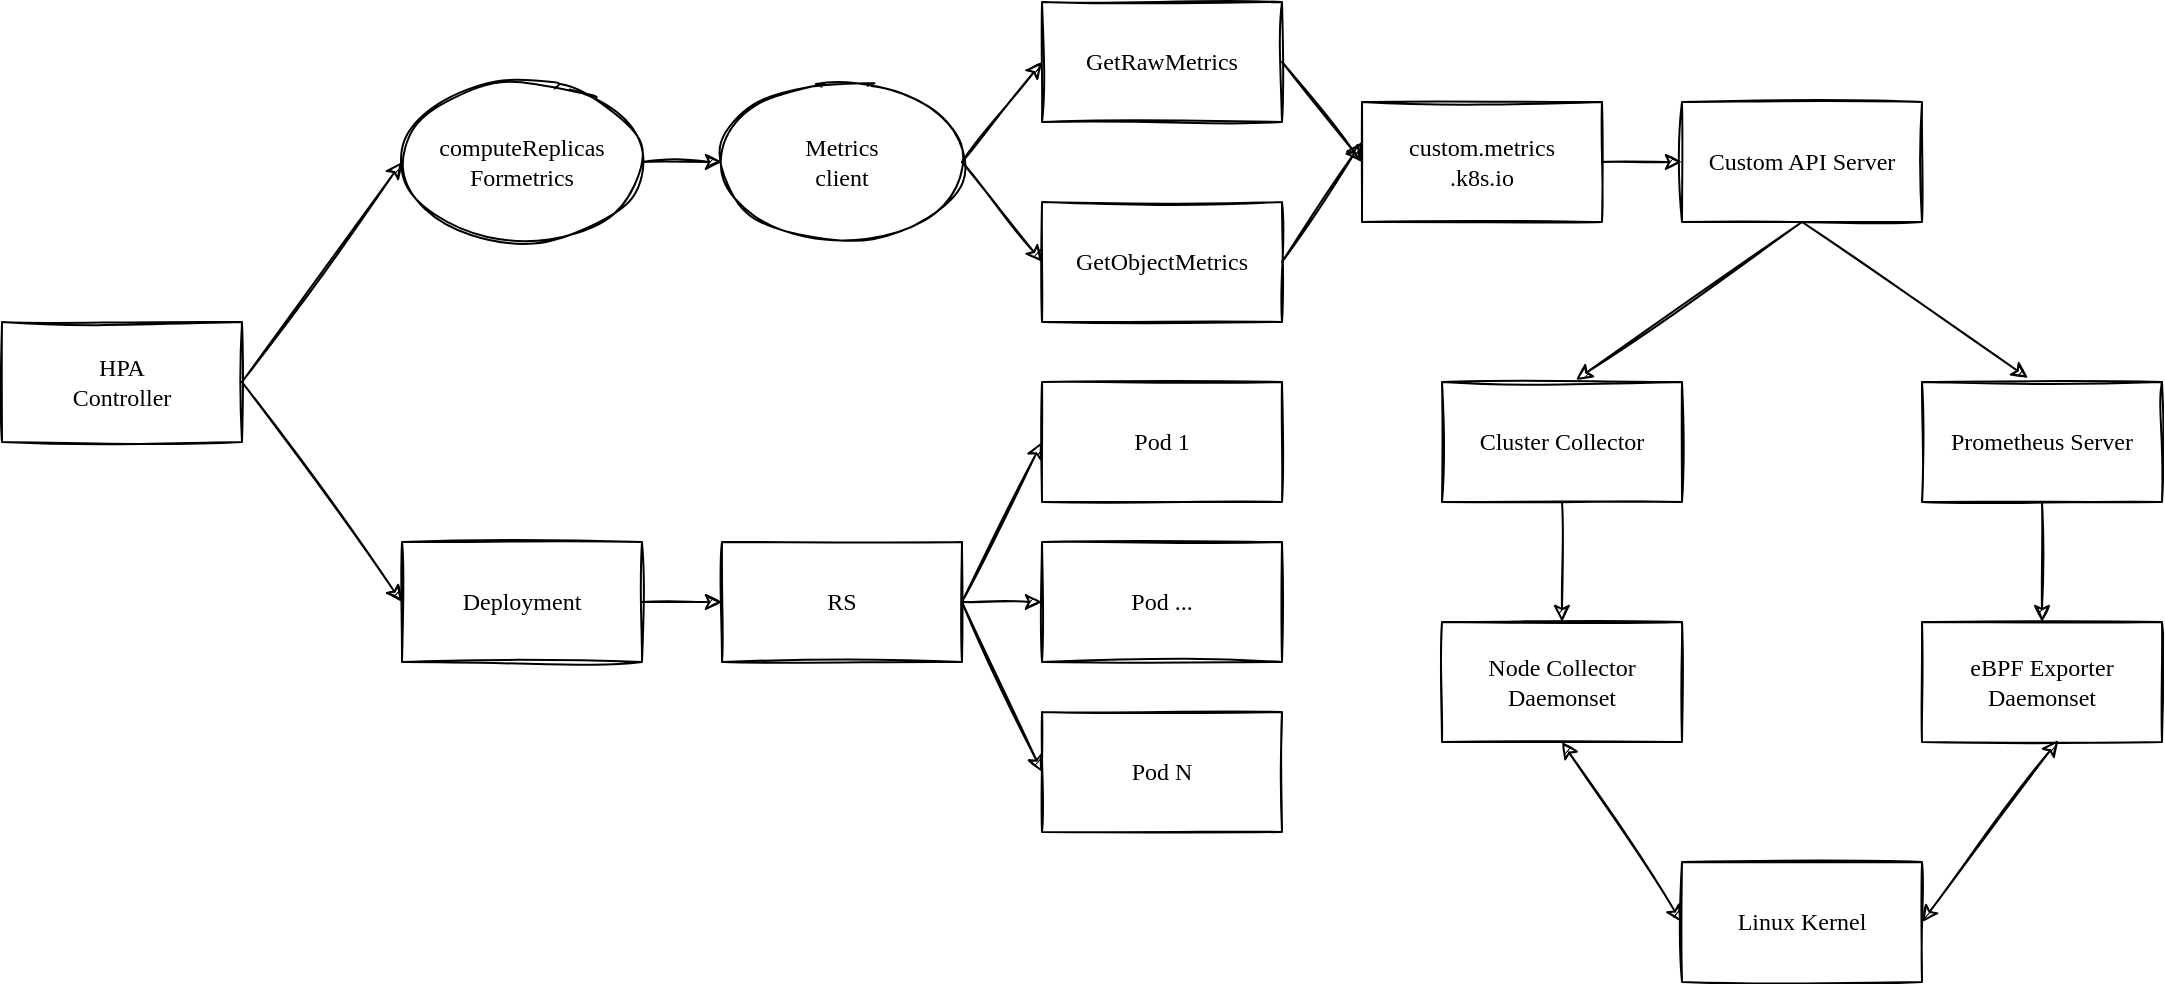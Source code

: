 <mxfile version="18.2.0" type="github"><diagram id="QXGcT9UggSGekBvjjp9c" name="Page-1"><mxGraphModel dx="1422" dy="762" grid="1" gridSize="10" guides="1" tooltips="1" connect="1" arrows="1" fold="1" page="1" pageScale="1" pageWidth="827" pageHeight="1169" background="none" math="0" shadow="0"><root><mxCell id="0"/><mxCell id="1" parent="0"/><mxCell id="QWG24ldM00-je0MgfPXb-1" value="HPA&lt;br&gt;Controller" style="rounded=0;whiteSpace=wrap;html=1;sketch=1;fillStyle=auto;fontFamily=Comic Sans MS;" vertex="1" parent="1"><mxGeometry x="40" y="360" width="120" height="60" as="geometry"/></mxCell><mxCell id="QWG24ldM00-je0MgfPXb-3" value="Deployment" style="rounded=0;whiteSpace=wrap;html=1;sketch=1;fillStyle=auto;fontFamily=Comic Sans MS;" vertex="1" parent="1"><mxGeometry x="240" y="470" width="120" height="60" as="geometry"/></mxCell><mxCell id="QWG24ldM00-je0MgfPXb-8" value="" style="endArrow=classic;html=1;rounded=0;fontFamily=Comic Sans MS;entryX=0;entryY=0.5;entryDx=0;entryDy=0;sketch=1;" edge="1" parent="1" target="QWG24ldM00-je0MgfPXb-3"><mxGeometry width="50" height="50" relative="1" as="geometry"><mxPoint x="160" y="390" as="sourcePoint"/><mxPoint x="210" y="340" as="targetPoint"/></mxGeometry></mxCell><mxCell id="QWG24ldM00-je0MgfPXb-9" value="computeReplicas&lt;br&gt;Formetrics" style="ellipse;whiteSpace=wrap;html=1;sketch=1;fillStyle=auto;fontFamily=Comic Sans MS;" vertex="1" parent="1"><mxGeometry x="240" y="240" width="120" height="80" as="geometry"/></mxCell><mxCell id="QWG24ldM00-je0MgfPXb-10" value="" style="endArrow=classic;html=1;rounded=0;fontFamily=Comic Sans MS;exitX=1;exitY=0.5;exitDx=0;exitDy=0;entryX=0;entryY=0.5;entryDx=0;entryDy=0;sketch=1;" edge="1" parent="1" source="QWG24ldM00-je0MgfPXb-1" target="QWG24ldM00-je0MgfPXb-9"><mxGeometry width="50" height="50" relative="1" as="geometry"><mxPoint x="220" y="400" as="sourcePoint"/><mxPoint x="270" y="350" as="targetPoint"/></mxGeometry></mxCell><mxCell id="QWG24ldM00-je0MgfPXb-11" value="Metrics&lt;br&gt;client" style="ellipse;whiteSpace=wrap;html=1;sketch=1;fillStyle=auto;fontFamily=Comic Sans MS;" vertex="1" parent="1"><mxGeometry x="400" y="240" width="120" height="80" as="geometry"/></mxCell><mxCell id="QWG24ldM00-je0MgfPXb-12" value="" style="endArrow=classic;html=1;rounded=0;fontFamily=Comic Sans MS;exitX=1;exitY=0.5;exitDx=0;exitDy=0;entryX=0;entryY=0.5;entryDx=0;entryDy=0;sketch=1;" edge="1" parent="1" source="QWG24ldM00-je0MgfPXb-9" target="QWG24ldM00-je0MgfPXb-11"><mxGeometry width="50" height="50" relative="1" as="geometry"><mxPoint x="330" y="360" as="sourcePoint"/><mxPoint x="380" y="310" as="targetPoint"/></mxGeometry></mxCell><mxCell id="QWG24ldM00-je0MgfPXb-14" value="RS" style="rounded=0;whiteSpace=wrap;html=1;sketch=1;fillStyle=auto;fontFamily=Comic Sans MS;" vertex="1" parent="1"><mxGeometry x="400" y="470" width="120" height="60" as="geometry"/></mxCell><mxCell id="QWG24ldM00-je0MgfPXb-15" value="" style="endArrow=classic;html=1;rounded=0;sketch=1;fontFamily=Comic Sans MS;" edge="1" parent="1" source="QWG24ldM00-je0MgfPXb-3"><mxGeometry width="50" height="50" relative="1" as="geometry"><mxPoint x="360" y="550" as="sourcePoint"/><mxPoint x="400" y="500" as="targetPoint"/></mxGeometry></mxCell><mxCell id="QWG24ldM00-je0MgfPXb-16" value="GetRawMetrics" style="rounded=0;whiteSpace=wrap;html=1;sketch=1;fillStyle=auto;fontFamily=Comic Sans MS;" vertex="1" parent="1"><mxGeometry x="560" y="200" width="120" height="60" as="geometry"/></mxCell><mxCell id="QWG24ldM00-je0MgfPXb-17" value="GetObjectMetrics" style="rounded=0;whiteSpace=wrap;html=1;sketch=1;fillStyle=auto;fontFamily=Comic Sans MS;" vertex="1" parent="1"><mxGeometry x="560" y="300" width="120" height="60" as="geometry"/></mxCell><mxCell id="QWG24ldM00-je0MgfPXb-18" value="" style="endArrow=classic;html=1;rounded=0;sketch=1;fontFamily=Comic Sans MS;exitX=1;exitY=0.5;exitDx=0;exitDy=0;entryX=0;entryY=0.5;entryDx=0;entryDy=0;" edge="1" parent="1" source="QWG24ldM00-je0MgfPXb-11" target="QWG24ldM00-je0MgfPXb-16"><mxGeometry width="50" height="50" relative="1" as="geometry"><mxPoint x="520" y="320" as="sourcePoint"/><mxPoint x="570" y="270" as="targetPoint"/></mxGeometry></mxCell><mxCell id="QWG24ldM00-je0MgfPXb-19" value="" style="endArrow=classic;html=1;rounded=0;sketch=1;fontFamily=Comic Sans MS;entryX=0;entryY=0.5;entryDx=0;entryDy=0;" edge="1" parent="1" target="QWG24ldM00-je0MgfPXb-17"><mxGeometry width="50" height="50" relative="1" as="geometry"><mxPoint x="520" y="280" as="sourcePoint"/><mxPoint x="570" y="280" as="targetPoint"/></mxGeometry></mxCell><mxCell id="QWG24ldM00-je0MgfPXb-20" value="Pod 1" style="rounded=0;whiteSpace=wrap;html=1;sketch=1;fillStyle=auto;fontFamily=Comic Sans MS;" vertex="1" parent="1"><mxGeometry x="560" y="390" width="120" height="60" as="geometry"/></mxCell><mxCell id="QWG24ldM00-je0MgfPXb-21" value="Pod ..." style="rounded=0;whiteSpace=wrap;html=1;sketch=1;fillStyle=auto;fontFamily=Comic Sans MS;" vertex="1" parent="1"><mxGeometry x="560" y="470" width="120" height="60" as="geometry"/></mxCell><mxCell id="QWG24ldM00-je0MgfPXb-22" value="Pod N" style="rounded=0;whiteSpace=wrap;html=1;sketch=1;fillStyle=auto;fontFamily=Comic Sans MS;" vertex="1" parent="1"><mxGeometry x="560" y="555" width="120" height="60" as="geometry"/></mxCell><mxCell id="QWG24ldM00-je0MgfPXb-23" value="" style="endArrow=classic;html=1;rounded=0;sketch=1;fontFamily=Comic Sans MS;entryX=0;entryY=0.5;entryDx=0;entryDy=0;" edge="1" parent="1" target="QWG24ldM00-je0MgfPXb-20"><mxGeometry width="50" height="50" relative="1" as="geometry"><mxPoint x="520" y="500" as="sourcePoint"/><mxPoint x="570" y="450" as="targetPoint"/></mxGeometry></mxCell><mxCell id="QWG24ldM00-je0MgfPXb-24" value="" style="endArrow=classic;html=1;rounded=0;sketch=1;fontFamily=Comic Sans MS;exitX=1;exitY=0.5;exitDx=0;exitDy=0;" edge="1" parent="1" source="QWG24ldM00-je0MgfPXb-14" target="QWG24ldM00-je0MgfPXb-21"><mxGeometry width="50" height="50" relative="1" as="geometry"><mxPoint x="350" y="500" as="sourcePoint"/><mxPoint x="400" y="450" as="targetPoint"/></mxGeometry></mxCell><mxCell id="QWG24ldM00-je0MgfPXb-25" value="" style="endArrow=classic;html=1;rounded=0;sketch=1;fontFamily=Comic Sans MS;entryX=0;entryY=0.5;entryDx=0;entryDy=0;" edge="1" parent="1" target="QWG24ldM00-je0MgfPXb-22"><mxGeometry width="50" height="50" relative="1" as="geometry"><mxPoint x="520" y="500" as="sourcePoint"/><mxPoint x="400" y="450" as="targetPoint"/></mxGeometry></mxCell><mxCell id="QWG24ldM00-je0MgfPXb-26" value="custom.metrics&lt;br&gt;.k8s.io" style="rounded=0;whiteSpace=wrap;html=1;sketch=1;fillStyle=auto;fontFamily=Comic Sans MS;" vertex="1" parent="1"><mxGeometry x="720" y="250" width="120" height="60" as="geometry"/></mxCell><mxCell id="QWG24ldM00-je0MgfPXb-27" value="Custom API Server" style="rounded=0;whiteSpace=wrap;html=1;sketch=1;fillStyle=auto;fontFamily=Comic Sans MS;" vertex="1" parent="1"><mxGeometry x="880" y="250" width="120" height="60" as="geometry"/></mxCell><mxCell id="QWG24ldM00-je0MgfPXb-28" value="Prometheus Server" style="rounded=0;whiteSpace=wrap;html=1;sketch=1;fillStyle=auto;fontFamily=Comic Sans MS;" vertex="1" parent="1"><mxGeometry x="1000" y="390" width="120" height="60" as="geometry"/></mxCell><mxCell id="QWG24ldM00-je0MgfPXb-29" value="eBPF Exporter&lt;br&gt;Daemonset" style="rounded=0;whiteSpace=wrap;html=1;sketch=1;fillStyle=auto;fontFamily=Comic Sans MS;" vertex="1" parent="1"><mxGeometry x="1000" y="510" width="120" height="60" as="geometry"/></mxCell><mxCell id="QWG24ldM00-je0MgfPXb-30" value="Linux Kernel" style="rounded=0;whiteSpace=wrap;html=1;sketch=1;fillStyle=auto;fontFamily=Comic Sans MS;" vertex="1" parent="1"><mxGeometry x="880" y="630" width="120" height="60" as="geometry"/></mxCell><mxCell id="QWG24ldM00-je0MgfPXb-31" value="" style="endArrow=classic;html=1;rounded=0;sketch=1;fontFamily=Comic Sans MS;exitX=1;exitY=0.5;exitDx=0;exitDy=0;entryX=0;entryY=0.5;entryDx=0;entryDy=0;" edge="1" parent="1" source="QWG24ldM00-je0MgfPXb-16" target="QWG24ldM00-je0MgfPXb-26"><mxGeometry width="50" height="50" relative="1" as="geometry"><mxPoint x="680" y="280" as="sourcePoint"/><mxPoint x="730" y="230" as="targetPoint"/></mxGeometry></mxCell><mxCell id="QWG24ldM00-je0MgfPXb-33" value="" style="endArrow=classic;html=1;rounded=0;sketch=1;fontFamily=Comic Sans MS;exitX=1;exitY=0.5;exitDx=0;exitDy=0;" edge="1" parent="1" source="QWG24ldM00-je0MgfPXb-17"><mxGeometry width="50" height="50" relative="1" as="geometry"><mxPoint x="680" y="380" as="sourcePoint"/><mxPoint x="720" y="270" as="targetPoint"/></mxGeometry></mxCell><mxCell id="QWG24ldM00-je0MgfPXb-34" value="" style="endArrow=classic;html=1;rounded=0;sketch=1;fontFamily=Comic Sans MS;exitX=1;exitY=0.5;exitDx=0;exitDy=0;entryX=0;entryY=0.5;entryDx=0;entryDy=0;" edge="1" parent="1" source="QWG24ldM00-je0MgfPXb-26" target="QWG24ldM00-je0MgfPXb-27"><mxGeometry width="50" height="50" relative="1" as="geometry"><mxPoint x="620" y="400" as="sourcePoint"/><mxPoint x="670" y="350" as="targetPoint"/></mxGeometry></mxCell><mxCell id="QWG24ldM00-je0MgfPXb-35" value="" style="endArrow=classic;html=1;rounded=0;sketch=1;fontFamily=Comic Sans MS;exitX=0.5;exitY=1;exitDx=0;exitDy=0;entryX=0.442;entryY=-0.033;entryDx=0;entryDy=0;entryPerimeter=0;" edge="1" parent="1" source="QWG24ldM00-je0MgfPXb-27" target="QWG24ldM00-je0MgfPXb-28"><mxGeometry width="50" height="50" relative="1" as="geometry"><mxPoint x="620" y="400" as="sourcePoint"/><mxPoint x="670" y="350" as="targetPoint"/></mxGeometry></mxCell><mxCell id="QWG24ldM00-je0MgfPXb-36" value="" style="endArrow=classic;html=1;rounded=0;sketch=1;fontFamily=Comic Sans MS;exitX=0.5;exitY=1;exitDx=0;exitDy=0;entryX=0.5;entryY=0;entryDx=0;entryDy=0;" edge="1" parent="1" source="QWG24ldM00-je0MgfPXb-28" target="QWG24ldM00-je0MgfPXb-29"><mxGeometry width="50" height="50" relative="1" as="geometry"><mxPoint x="620" y="400" as="sourcePoint"/><mxPoint x="670" y="350" as="targetPoint"/></mxGeometry></mxCell><mxCell id="QWG24ldM00-je0MgfPXb-42" value="Cluster Collector" style="rounded=0;whiteSpace=wrap;html=1;sketch=1;fillStyle=auto;fontFamily=Comic Sans MS;" vertex="1" parent="1"><mxGeometry x="760" y="390" width="120" height="60" as="geometry"/></mxCell><mxCell id="QWG24ldM00-je0MgfPXb-43" value="&lt;span style=&quot;&quot;&gt;Node Collector&lt;br&gt;Daemonset&lt;br&gt;&lt;/span&gt;" style="rounded=0;whiteSpace=wrap;html=1;sketch=1;fillStyle=auto;fontFamily=Comic Sans MS;" vertex="1" parent="1"><mxGeometry x="760" y="510" width="120" height="60" as="geometry"/></mxCell><mxCell id="QWG24ldM00-je0MgfPXb-44" value="" style="endArrow=classic;startArrow=classic;html=1;rounded=0;sketch=1;fontFamily=Comic Sans MS;exitX=1;exitY=0.5;exitDx=0;exitDy=0;entryX=0.567;entryY=0.983;entryDx=0;entryDy=0;entryPerimeter=0;" edge="1" parent="1" source="QWG24ldM00-je0MgfPXb-30" target="QWG24ldM00-je0MgfPXb-29"><mxGeometry width="50" height="50" relative="1" as="geometry"><mxPoint x="620" y="390" as="sourcePoint"/><mxPoint x="670" y="340" as="targetPoint"/></mxGeometry></mxCell><mxCell id="QWG24ldM00-je0MgfPXb-46" value="" style="endArrow=classic;html=1;rounded=0;sketch=1;fontFamily=Comic Sans MS;entryX=0.558;entryY=-0.017;entryDx=0;entryDy=0;entryPerimeter=0;" edge="1" parent="1" target="QWG24ldM00-je0MgfPXb-42"><mxGeometry width="50" height="50" relative="1" as="geometry"><mxPoint x="940" y="310" as="sourcePoint"/><mxPoint x="670" y="340" as="targetPoint"/></mxGeometry></mxCell><mxCell id="QWG24ldM00-je0MgfPXb-47" value="" style="endArrow=classic;html=1;rounded=0;sketch=1;fontFamily=Comic Sans MS;exitX=0.5;exitY=1;exitDx=0;exitDy=0;entryX=0.5;entryY=0;entryDx=0;entryDy=0;" edge="1" parent="1" source="QWG24ldM00-je0MgfPXb-42" target="QWG24ldM00-je0MgfPXb-43"><mxGeometry width="50" height="50" relative="1" as="geometry"><mxPoint x="620" y="390" as="sourcePoint"/><mxPoint x="670" y="340" as="targetPoint"/></mxGeometry></mxCell><mxCell id="QWG24ldM00-je0MgfPXb-48" value="" style="endArrow=classic;startArrow=classic;html=1;rounded=0;sketch=1;fontFamily=Comic Sans MS;exitX=0.5;exitY=1;exitDx=0;exitDy=0;entryX=0;entryY=0.5;entryDx=0;entryDy=0;" edge="1" parent="1" source="QWG24ldM00-je0MgfPXb-43" target="QWG24ldM00-je0MgfPXb-30"><mxGeometry width="50" height="50" relative="1" as="geometry"><mxPoint x="620" y="390" as="sourcePoint"/><mxPoint x="670" y="340" as="targetPoint"/></mxGeometry></mxCell></root></mxGraphModel></diagram></mxfile>